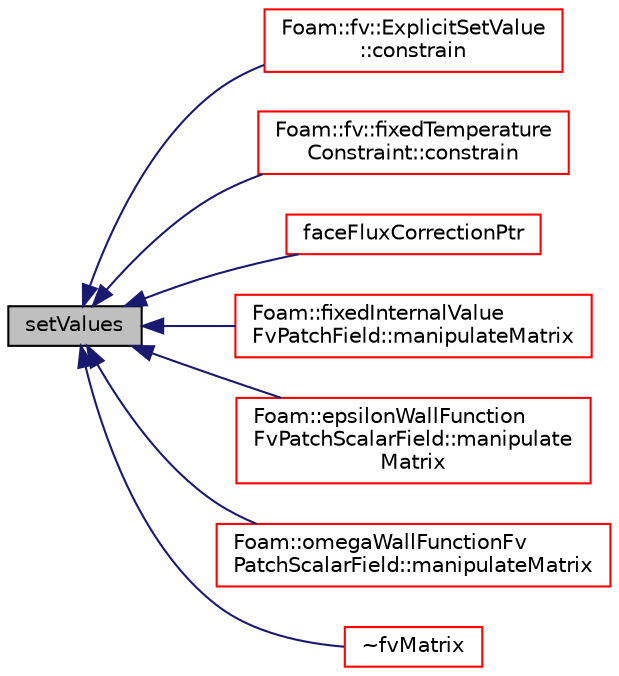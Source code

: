 digraph "setValues"
{
  bgcolor="transparent";
  edge [fontname="Helvetica",fontsize="10",labelfontname="Helvetica",labelfontsize="10"];
  node [fontname="Helvetica",fontsize="10",shape=record];
  rankdir="LR";
  Node1 [label="setValues",height=0.2,width=0.4,color="black", fillcolor="grey75", style="filled", fontcolor="black"];
  Node1 -> Node2 [dir="back",color="midnightblue",fontsize="10",style="solid",fontname="Helvetica"];
  Node2 [label="Foam::fv::ExplicitSetValue\l::constrain",height=0.2,width=0.4,color="red",URL="$a00696.html#a84f8740faf063eaa4abc12ba6a09781e",tooltip="Set value on field. "];
  Node1 -> Node3 [dir="back",color="midnightblue",fontsize="10",style="solid",fontname="Helvetica"];
  Node3 [label="Foam::fv::fixedTemperature\lConstraint::constrain",height=0.2,width=0.4,color="red",URL="$a00844.html#a719f23bf798c0b02e63d9c1308836c87",tooltip="Constrain energy equation to fix the temperature. "];
  Node1 -> Node4 [dir="back",color="midnightblue",fontsize="10",style="solid",fontname="Helvetica"];
  Node4 [label="faceFluxCorrectionPtr",height=0.2,width=0.4,color="red",URL="$a00888.html#abca4d525cb7a95854e0bbc373847fef2",tooltip="Return pointer to face-flux non-orthogonal correction field. "];
  Node1 -> Node5 [dir="back",color="midnightblue",fontsize="10",style="solid",fontname="Helvetica"];
  Node5 [label="Foam::fixedInternalValue\lFvPatchField::manipulateMatrix",height=0.2,width=0.4,color="red",URL="$a00831.html#a918a7a9b6883ae2da430decb238332e0",tooltip="Manipulate a matrix. "];
  Node1 -> Node6 [dir="back",color="midnightblue",fontsize="10",style="solid",fontname="Helvetica"];
  Node6 [label="Foam::epsilonWallFunction\lFvPatchScalarField::manipulate\lMatrix",height=0.2,width=0.4,color="red",URL="$a00671.html#a3f0cafc1e1afd9a71ada8385e3fa343a",tooltip="Manipulate matrix. "];
  Node1 -> Node7 [dir="back",color="midnightblue",fontsize="10",style="solid",fontname="Helvetica"];
  Node7 [label="Foam::omegaWallFunctionFv\lPatchScalarField::manipulateMatrix",height=0.2,width=0.4,color="red",URL="$a01744.html#a3f0cafc1e1afd9a71ada8385e3fa343a",tooltip="Manipulate matrix. "];
  Node1 -> Node8 [dir="back",color="midnightblue",fontsize="10",style="solid",fontname="Helvetica"];
  Node8 [label="~fvMatrix",height=0.2,width=0.4,color="red",URL="$a00888.html#a5df9d9b8519b327a09188e67b13fbea1",tooltip="Destructor. "];
}
